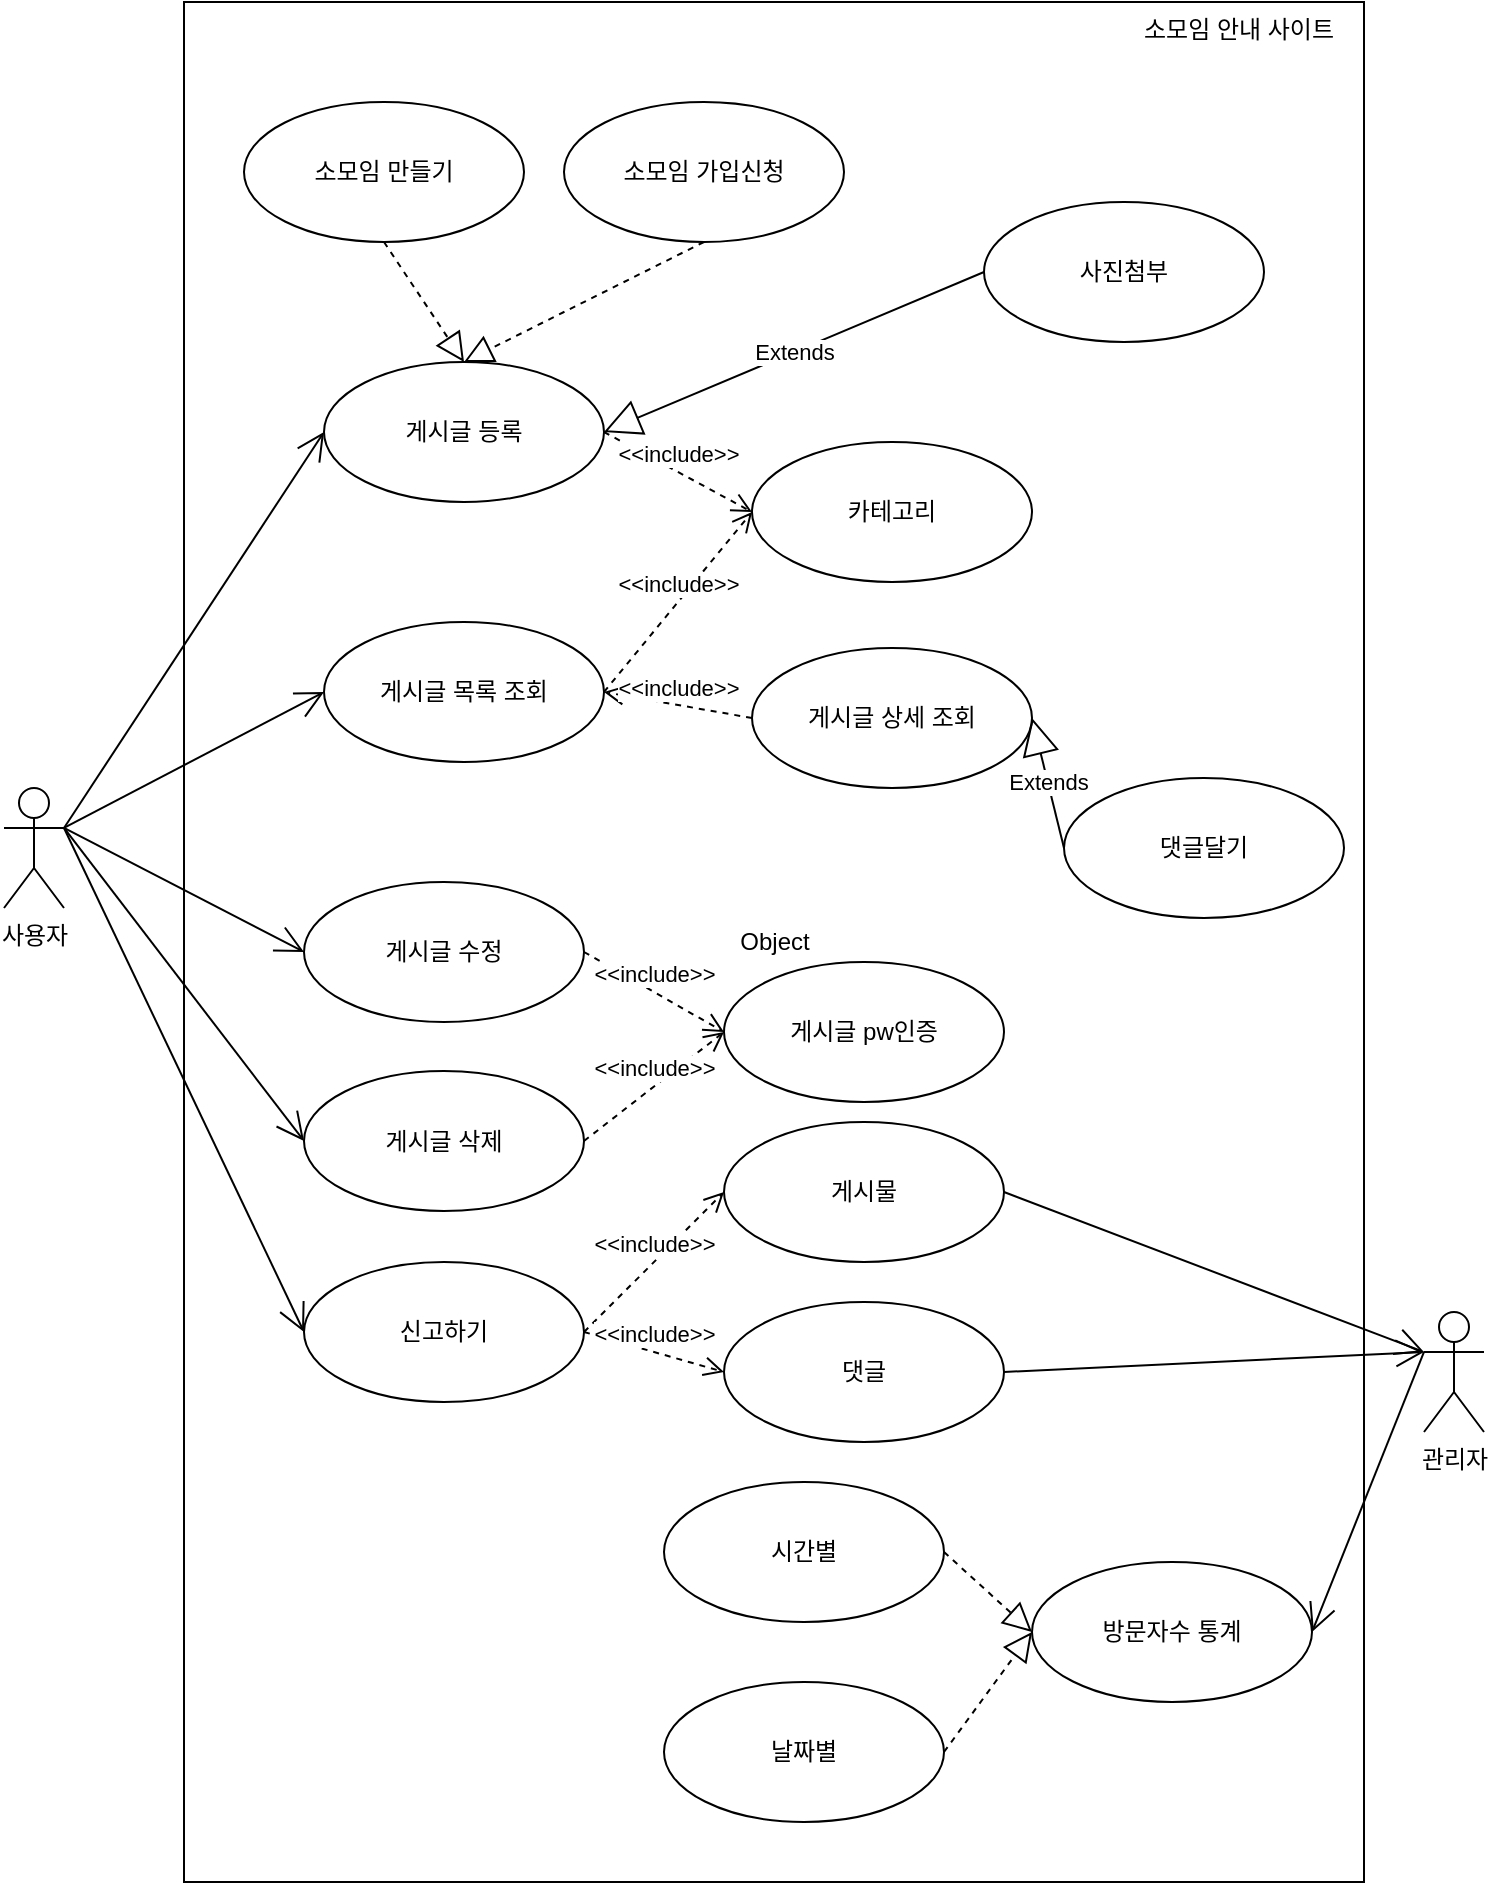 <mxfile version="20.7.4" type="github">
  <diagram id="vsr2VdzhfT-q56Gnh5Gm" name="페이지-1">
    <mxGraphModel dx="1300" dy="1979" grid="1" gridSize="10" guides="1" tooltips="1" connect="1" arrows="1" fold="1" page="1" pageScale="1" pageWidth="827" pageHeight="1169" math="0" shadow="0">
      <root>
        <mxCell id="0" />
        <mxCell id="1" parent="0" />
        <mxCell id="SGicZ9Gy4rJhCH-ibTGT-68" value="Object" style="html=1;" vertex="1" parent="1">
          <mxGeometry x="130" y="-90" width="590" height="940" as="geometry" />
        </mxCell>
        <mxCell id="SGicZ9Gy4rJhCH-ibTGT-14" value="사용자" style="shape=umlActor;verticalLabelPosition=bottom;verticalAlign=top;html=1;" vertex="1" parent="1">
          <mxGeometry x="40" y="303" width="30" height="60" as="geometry" />
        </mxCell>
        <mxCell id="SGicZ9Gy4rJhCH-ibTGT-15" value="관리자" style="shape=umlActor;verticalLabelPosition=bottom;verticalAlign=top;html=1;" vertex="1" parent="1">
          <mxGeometry x="750" y="565" width="30" height="60" as="geometry" />
        </mxCell>
        <mxCell id="SGicZ9Gy4rJhCH-ibTGT-20" value="게시글 등록" style="ellipse;whiteSpace=wrap;html=1;" vertex="1" parent="1">
          <mxGeometry x="200" y="90" width="140" height="70" as="geometry" />
        </mxCell>
        <mxCell id="SGicZ9Gy4rJhCH-ibTGT-25" value="게시글 목록 조회" style="ellipse;whiteSpace=wrap;html=1;" vertex="1" parent="1">
          <mxGeometry x="200" y="220" width="140" height="70" as="geometry" />
        </mxCell>
        <mxCell id="SGicZ9Gy4rJhCH-ibTGT-26" value="신고하기&lt;span style=&quot;color: rgba(0, 0, 0, 0); font-family: monospace; font-size: 0px; text-align: start;&quot;&gt;%3CmxGraphModel%3E%3Croot%3E%3CmxCell%20id%3D%220%22%2F%3E%3CmxCell%20id%3D%221%22%20parent%3D%220%22%2F%3E%3CmxCell%20id%3D%222%22%20value%3D%22Use%20Case%22%20style%3D%22ellipse%3BwhiteSpace%3Dwrap%3Bhtml%3D1%3B%22%20vertex%3D%221%22%20parent%3D%221%22%3E%3CmxGeometry%20x%3D%22200%22%20y%3D%22290%22%20width%3D%22140%22%20height%3D%2270%22%20as%3D%22geometry%22%2F%3E%3C%2FmxCell%3E%3C%2Froot%3E%3C%2FmxGraphModel%3E&lt;/span&gt;&lt;span style=&quot;color: rgba(0, 0, 0, 0); font-family: monospace; font-size: 0px; text-align: start;&quot;&gt;%3CmxGraphModel%3E%3Croot%3E%3CmxCell%20id%3D%220%22%2F%3E%3CmxCell%20id%3D%221%22%20parent%3D%220%22%2F%3E%3CmxCell%20id%3D%222%22%20value%3D%22Use%20Case%22%20style%3D%22ellipse%3BwhiteSpace%3Dwrap%3Bhtml%3D1%3B%22%20vertex%3D%221%22%20parent%3D%221%22%3E%3CmxGeometry%20x%3D%22200%22%20y%3D%22290%22%20width%3D%22140%22%20height%3D%2270%22%20as%3D%22geometry%22%2F%3E%3C%2FmxCell%3E%3C%2Froot%3E%3C%2FmxGraphModel%3E&lt;/span&gt;" style="ellipse;whiteSpace=wrap;html=1;" vertex="1" parent="1">
          <mxGeometry x="190" y="540" width="140" height="70" as="geometry" />
        </mxCell>
        <mxCell id="SGicZ9Gy4rJhCH-ibTGT-27" value="댓글달기" style="ellipse;whiteSpace=wrap;html=1;" vertex="1" parent="1">
          <mxGeometry x="570" y="298" width="140" height="70" as="geometry" />
        </mxCell>
        <mxCell id="SGicZ9Gy4rJhCH-ibTGT-28" value="사진첨부" style="ellipse;whiteSpace=wrap;html=1;" vertex="1" parent="1">
          <mxGeometry x="530" y="10" width="140" height="70" as="geometry" />
        </mxCell>
        <mxCell id="SGicZ9Gy4rJhCH-ibTGT-29" value="카테고리" style="ellipse;whiteSpace=wrap;html=1;" vertex="1" parent="1">
          <mxGeometry x="414" y="130" width="140" height="70" as="geometry" />
        </mxCell>
        <mxCell id="SGicZ9Gy4rJhCH-ibTGT-30" value="게시글 상세 조회" style="ellipse;whiteSpace=wrap;html=1;" vertex="1" parent="1">
          <mxGeometry x="414" y="233" width="140" height="70" as="geometry" />
        </mxCell>
        <mxCell id="SGicZ9Gy4rJhCH-ibTGT-32" value="게시글 수정" style="ellipse;whiteSpace=wrap;html=1;" vertex="1" parent="1">
          <mxGeometry x="190" y="350" width="140" height="70" as="geometry" />
        </mxCell>
        <mxCell id="SGicZ9Gy4rJhCH-ibTGT-33" value="게시글 pw인증" style="ellipse;whiteSpace=wrap;html=1;" vertex="1" parent="1">
          <mxGeometry x="400" y="390" width="140" height="70" as="geometry" />
        </mxCell>
        <mxCell id="SGicZ9Gy4rJhCH-ibTGT-34" value="게시글 삭제" style="ellipse;whiteSpace=wrap;html=1;" vertex="1" parent="1">
          <mxGeometry x="190" y="444.5" width="140" height="70" as="geometry" />
        </mxCell>
        <mxCell id="SGicZ9Gy4rJhCH-ibTGT-35" value="방문자수 통계" style="ellipse;whiteSpace=wrap;html=1;" vertex="1" parent="1">
          <mxGeometry x="554" y="690" width="140" height="70" as="geometry" />
        </mxCell>
        <mxCell id="SGicZ9Gy4rJhCH-ibTGT-36" value="날짜별" style="ellipse;whiteSpace=wrap;html=1;" vertex="1" parent="1">
          <mxGeometry x="370" y="750" width="140" height="70" as="geometry" />
        </mxCell>
        <mxCell id="SGicZ9Gy4rJhCH-ibTGT-37" value="시간별" style="ellipse;whiteSpace=wrap;html=1;" vertex="1" parent="1">
          <mxGeometry x="370" y="650" width="140" height="70" as="geometry" />
        </mxCell>
        <mxCell id="SGicZ9Gy4rJhCH-ibTGT-38" value="소모임 만들기" style="ellipse;whiteSpace=wrap;html=1;" vertex="1" parent="1">
          <mxGeometry x="160" y="-40" width="140" height="70" as="geometry" />
        </mxCell>
        <mxCell id="SGicZ9Gy4rJhCH-ibTGT-39" value="소모임 가입신청" style="ellipse;whiteSpace=wrap;html=1;" vertex="1" parent="1">
          <mxGeometry x="320" y="-40" width="140" height="70" as="geometry" />
        </mxCell>
        <mxCell id="SGicZ9Gy4rJhCH-ibTGT-41" value="&amp;lt;&amp;lt;include&amp;gt;&amp;gt;" style="html=1;verticalAlign=bottom;endArrow=open;dashed=1;endSize=8;rounded=0;exitX=1;exitY=0.5;exitDx=0;exitDy=0;entryX=0;entryY=0.5;entryDx=0;entryDy=0;" edge="1" parent="1" source="SGicZ9Gy4rJhCH-ibTGT-25" target="SGicZ9Gy4rJhCH-ibTGT-29">
          <mxGeometry relative="1" as="geometry">
            <mxPoint x="140" y="160" as="sourcePoint" />
            <mxPoint x="60" y="160" as="targetPoint" />
          </mxGeometry>
        </mxCell>
        <mxCell id="SGicZ9Gy4rJhCH-ibTGT-42" value="&amp;lt;&amp;lt;include&amp;gt;&amp;gt;" style="html=1;verticalAlign=bottom;endArrow=open;dashed=1;endSize=8;rounded=0;exitX=1;exitY=0.5;exitDx=0;exitDy=0;entryX=0;entryY=0.5;entryDx=0;entryDy=0;" edge="1" parent="1" source="SGicZ9Gy4rJhCH-ibTGT-20" target="SGicZ9Gy4rJhCH-ibTGT-29">
          <mxGeometry relative="1" as="geometry">
            <mxPoint x="150" y="170" as="sourcePoint" />
            <mxPoint x="70" y="170" as="targetPoint" />
          </mxGeometry>
        </mxCell>
        <mxCell id="SGicZ9Gy4rJhCH-ibTGT-44" value="" style="endArrow=open;endFill=1;endSize=12;html=1;rounded=0;exitX=1;exitY=0.333;exitDx=0;exitDy=0;exitPerimeter=0;entryX=0;entryY=0.5;entryDx=0;entryDy=0;" edge="1" parent="1" source="SGicZ9Gy4rJhCH-ibTGT-14" target="SGicZ9Gy4rJhCH-ibTGT-25">
          <mxGeometry width="160" relative="1" as="geometry">
            <mxPoint x="70" y="430" as="sourcePoint" />
            <mxPoint x="230" y="430" as="targetPoint" />
          </mxGeometry>
        </mxCell>
        <mxCell id="SGicZ9Gy4rJhCH-ibTGT-45" value="" style="endArrow=open;endFill=1;endSize=12;html=1;rounded=0;exitX=1;exitY=0.333;exitDx=0;exitDy=0;exitPerimeter=0;entryX=0;entryY=0.5;entryDx=0;entryDy=0;" edge="1" parent="1" source="SGicZ9Gy4rJhCH-ibTGT-14" target="SGicZ9Gy4rJhCH-ibTGT-32">
          <mxGeometry width="160" relative="1" as="geometry">
            <mxPoint x="80" y="333" as="sourcePoint" />
            <mxPoint x="210.0" y="265" as="targetPoint" />
          </mxGeometry>
        </mxCell>
        <mxCell id="SGicZ9Gy4rJhCH-ibTGT-46" value="" style="endArrow=open;endFill=1;endSize=12;html=1;rounded=0;exitX=1;exitY=0.333;exitDx=0;exitDy=0;exitPerimeter=0;entryX=0;entryY=0.5;entryDx=0;entryDy=0;" edge="1" parent="1" source="SGicZ9Gy4rJhCH-ibTGT-14" target="SGicZ9Gy4rJhCH-ibTGT-34">
          <mxGeometry width="160" relative="1" as="geometry">
            <mxPoint x="90" y="343" as="sourcePoint" />
            <mxPoint x="220.0" y="275" as="targetPoint" />
          </mxGeometry>
        </mxCell>
        <mxCell id="SGicZ9Gy4rJhCH-ibTGT-47" value="" style="endArrow=open;endFill=1;endSize=12;html=1;rounded=0;entryX=0;entryY=0.5;entryDx=0;entryDy=0;exitX=1;exitY=0.333;exitDx=0;exitDy=0;exitPerimeter=0;" edge="1" parent="1" source="SGicZ9Gy4rJhCH-ibTGT-14" target="SGicZ9Gy4rJhCH-ibTGT-20">
          <mxGeometry width="160" relative="1" as="geometry">
            <mxPoint x="70" y="320" as="sourcePoint" />
            <mxPoint x="230.0" y="285" as="targetPoint" />
          </mxGeometry>
        </mxCell>
        <mxCell id="SGicZ9Gy4rJhCH-ibTGT-48" value="" style="endArrow=open;endFill=1;endSize=12;html=1;rounded=0;exitX=0;exitY=0.333;exitDx=0;exitDy=0;exitPerimeter=0;entryX=1;entryY=0.5;entryDx=0;entryDy=0;" edge="1" parent="1" source="SGicZ9Gy4rJhCH-ibTGT-15" target="SGicZ9Gy4rJhCH-ibTGT-35">
          <mxGeometry width="160" relative="1" as="geometry">
            <mxPoint x="110" y="363" as="sourcePoint" />
            <mxPoint x="240.0" y="295" as="targetPoint" />
          </mxGeometry>
        </mxCell>
        <mxCell id="SGicZ9Gy4rJhCH-ibTGT-49" value="" style="endArrow=block;dashed=1;endFill=0;endSize=12;html=1;rounded=0;exitX=1;exitY=0.5;exitDx=0;exitDy=0;entryX=0;entryY=0.5;entryDx=0;entryDy=0;" edge="1" parent="1" source="SGicZ9Gy4rJhCH-ibTGT-37" target="SGicZ9Gy4rJhCH-ibTGT-35">
          <mxGeometry width="160" relative="1" as="geometry">
            <mxPoint x="220" y="420" as="sourcePoint" />
            <mxPoint x="380" y="420" as="targetPoint" />
            <Array as="points" />
          </mxGeometry>
        </mxCell>
        <mxCell id="SGicZ9Gy4rJhCH-ibTGT-50" value="" style="endArrow=block;dashed=1;endFill=0;endSize=12;html=1;rounded=0;exitX=1;exitY=0.5;exitDx=0;exitDy=0;entryX=0;entryY=0.5;entryDx=0;entryDy=0;" edge="1" parent="1" source="SGicZ9Gy4rJhCH-ibTGT-36" target="SGicZ9Gy4rJhCH-ibTGT-35">
          <mxGeometry width="160" relative="1" as="geometry">
            <mxPoint x="220" y="420" as="sourcePoint" />
            <mxPoint x="380" y="420" as="targetPoint" />
          </mxGeometry>
        </mxCell>
        <mxCell id="SGicZ9Gy4rJhCH-ibTGT-54" value="Extends" style="endArrow=block;endSize=16;endFill=0;html=1;rounded=0;exitX=0;exitY=0.5;exitDx=0;exitDy=0;entryX=1;entryY=0.5;entryDx=0;entryDy=0;" edge="1" parent="1" source="SGicZ9Gy4rJhCH-ibTGT-28" target="SGicZ9Gy4rJhCH-ibTGT-20">
          <mxGeometry width="160" relative="1" as="geometry">
            <mxPoint x="280" y="280" as="sourcePoint" />
            <mxPoint x="440" y="280" as="targetPoint" />
          </mxGeometry>
        </mxCell>
        <mxCell id="SGicZ9Gy4rJhCH-ibTGT-55" value="&amp;lt;&amp;lt;include&amp;gt;&amp;gt;" style="html=1;verticalAlign=bottom;endArrow=open;dashed=1;endSize=8;rounded=0;exitX=1;exitY=0.5;exitDx=0;exitDy=0;entryX=0;entryY=0.5;entryDx=0;entryDy=0;" edge="1" parent="1" source="SGicZ9Gy4rJhCH-ibTGT-32" target="SGicZ9Gy4rJhCH-ibTGT-33">
          <mxGeometry relative="1" as="geometry">
            <mxPoint x="140" y="160" as="sourcePoint" />
            <mxPoint x="60" y="160" as="targetPoint" />
          </mxGeometry>
        </mxCell>
        <mxCell id="SGicZ9Gy4rJhCH-ibTGT-56" value="&amp;lt;&amp;lt;include&amp;gt;&amp;gt;" style="html=1;verticalAlign=bottom;endArrow=open;dashed=1;endSize=8;rounded=0;exitX=0;exitY=0.5;exitDx=0;exitDy=0;entryX=1;entryY=0.5;entryDx=0;entryDy=0;" edge="1" parent="1" source="SGicZ9Gy4rJhCH-ibTGT-30" target="SGicZ9Gy4rJhCH-ibTGT-25">
          <mxGeometry relative="1" as="geometry">
            <mxPoint x="150" y="170" as="sourcePoint" />
            <mxPoint x="70" y="170" as="targetPoint" />
          </mxGeometry>
        </mxCell>
        <mxCell id="SGicZ9Gy4rJhCH-ibTGT-57" value="" style="endArrow=block;dashed=1;endFill=0;endSize=12;html=1;rounded=0;exitX=0.5;exitY=1;exitDx=0;exitDy=0;entryX=0.5;entryY=0;entryDx=0;entryDy=0;" edge="1" parent="1" source="SGicZ9Gy4rJhCH-ibTGT-38" target="SGicZ9Gy4rJhCH-ibTGT-20">
          <mxGeometry width="160" relative="1" as="geometry">
            <mxPoint x="70.0" y="80" as="sourcePoint" />
            <mxPoint x="20" y="110" as="targetPoint" />
          </mxGeometry>
        </mxCell>
        <mxCell id="SGicZ9Gy4rJhCH-ibTGT-58" value="" style="endArrow=block;dashed=1;endFill=0;endSize=12;html=1;rounded=0;exitX=0.5;exitY=1;exitDx=0;exitDy=0;entryX=0.5;entryY=0;entryDx=0;entryDy=0;" edge="1" parent="1" source="SGicZ9Gy4rJhCH-ibTGT-39" target="SGicZ9Gy4rJhCH-ibTGT-20">
          <mxGeometry width="160" relative="1" as="geometry">
            <mxPoint x="130.0" y="80" as="sourcePoint" />
            <mxPoint x="80" y="110" as="targetPoint" />
          </mxGeometry>
        </mxCell>
        <mxCell id="SGicZ9Gy4rJhCH-ibTGT-59" value="Extends" style="endArrow=block;endSize=16;endFill=0;html=1;rounded=0;exitX=0;exitY=0.5;exitDx=0;exitDy=0;entryX=1;entryY=0.5;entryDx=0;entryDy=0;" edge="1" parent="1" source="SGicZ9Gy4rJhCH-ibTGT-27" target="SGicZ9Gy4rJhCH-ibTGT-30">
          <mxGeometry width="160" relative="1" as="geometry">
            <mxPoint x="190" y="350" as="sourcePoint" />
            <mxPoint x="350" y="350" as="targetPoint" />
          </mxGeometry>
        </mxCell>
        <mxCell id="SGicZ9Gy4rJhCH-ibTGT-60" value="&amp;lt;&amp;lt;include&amp;gt;&amp;gt;" style="html=1;verticalAlign=bottom;endArrow=open;dashed=1;endSize=8;rounded=0;exitX=1;exitY=0.5;exitDx=0;exitDy=0;entryX=0;entryY=0.5;entryDx=0;entryDy=0;" edge="1" parent="1" source="SGicZ9Gy4rJhCH-ibTGT-34" target="SGicZ9Gy4rJhCH-ibTGT-33">
          <mxGeometry relative="1" as="geometry">
            <mxPoint x="340" y="395" as="sourcePoint" />
            <mxPoint x="410.0" y="435" as="targetPoint" />
          </mxGeometry>
        </mxCell>
        <mxCell id="SGicZ9Gy4rJhCH-ibTGT-61" value="" style="endArrow=open;endFill=1;endSize=12;html=1;rounded=0;exitX=1;exitY=0.333;exitDx=0;exitDy=0;exitPerimeter=0;entryX=0;entryY=0.5;entryDx=0;entryDy=0;" edge="1" parent="1" source="SGicZ9Gy4rJhCH-ibTGT-14" target="SGicZ9Gy4rJhCH-ibTGT-26">
          <mxGeometry width="160" relative="1" as="geometry">
            <mxPoint x="190" y="450" as="sourcePoint" />
            <mxPoint x="350" y="450" as="targetPoint" />
          </mxGeometry>
        </mxCell>
        <mxCell id="SGicZ9Gy4rJhCH-ibTGT-62" value="댓글" style="ellipse;whiteSpace=wrap;html=1;" vertex="1" parent="1">
          <mxGeometry x="400" y="560" width="140" height="70" as="geometry" />
        </mxCell>
        <mxCell id="SGicZ9Gy4rJhCH-ibTGT-63" value="게시물" style="ellipse;whiteSpace=wrap;html=1;" vertex="1" parent="1">
          <mxGeometry x="400" y="470" width="140" height="70" as="geometry" />
        </mxCell>
        <mxCell id="SGicZ9Gy4rJhCH-ibTGT-66" value="" style="endArrow=open;endFill=1;endSize=12;html=1;rounded=0;entryX=0;entryY=0.333;entryDx=0;entryDy=0;entryPerimeter=0;exitX=1;exitY=0.5;exitDx=0;exitDy=0;" edge="1" parent="1" source="SGicZ9Gy4rJhCH-ibTGT-63" target="SGicZ9Gy4rJhCH-ibTGT-15">
          <mxGeometry width="160" relative="1" as="geometry">
            <mxPoint x="280" y="580" as="sourcePoint" />
            <mxPoint x="440" y="580" as="targetPoint" />
          </mxGeometry>
        </mxCell>
        <mxCell id="SGicZ9Gy4rJhCH-ibTGT-67" value="" style="endArrow=open;endFill=1;endSize=12;html=1;rounded=0;entryX=0;entryY=0.333;entryDx=0;entryDy=0;entryPerimeter=0;exitX=1;exitY=0.5;exitDx=0;exitDy=0;" edge="1" parent="1" source="SGicZ9Gy4rJhCH-ibTGT-62" target="SGicZ9Gy4rJhCH-ibTGT-15">
          <mxGeometry width="160" relative="1" as="geometry">
            <mxPoint x="550" y="515" as="sourcePoint" />
            <mxPoint x="760" y="595" as="targetPoint" />
          </mxGeometry>
        </mxCell>
        <mxCell id="SGicZ9Gy4rJhCH-ibTGT-71" value="소모임 안내 사이트" style="text;strokeColor=none;fillColor=none;align=left;verticalAlign=top;spacingLeft=4;spacingRight=4;overflow=hidden;rotatable=0;points=[[0,0.5],[1,0.5]];portConstraint=eastwest;" vertex="1" parent="1">
          <mxGeometry x="604" y="-90" width="116" height="26" as="geometry" />
        </mxCell>
        <mxCell id="SGicZ9Gy4rJhCH-ibTGT-72" value="&amp;lt;&amp;lt;include&amp;gt;&amp;gt;" style="html=1;verticalAlign=bottom;endArrow=open;dashed=1;endSize=8;rounded=0;exitX=1;exitY=0.5;exitDx=0;exitDy=0;entryX=0;entryY=0.5;entryDx=0;entryDy=0;" edge="1" parent="1" source="SGicZ9Gy4rJhCH-ibTGT-26" target="SGicZ9Gy4rJhCH-ibTGT-63">
          <mxGeometry relative="1" as="geometry">
            <mxPoint x="340" y="489.5" as="sourcePoint" />
            <mxPoint x="410" y="435" as="targetPoint" />
          </mxGeometry>
        </mxCell>
        <mxCell id="SGicZ9Gy4rJhCH-ibTGT-73" value="&amp;lt;&amp;lt;include&amp;gt;&amp;gt;" style="html=1;verticalAlign=bottom;endArrow=open;dashed=1;endSize=8;rounded=0;exitX=1;exitY=0.5;exitDx=0;exitDy=0;entryX=0;entryY=0.5;entryDx=0;entryDy=0;" edge="1" parent="1" source="SGicZ9Gy4rJhCH-ibTGT-26" target="SGicZ9Gy4rJhCH-ibTGT-62">
          <mxGeometry relative="1" as="geometry">
            <mxPoint x="350" y="499.5" as="sourcePoint" />
            <mxPoint x="420" y="445" as="targetPoint" />
          </mxGeometry>
        </mxCell>
      </root>
    </mxGraphModel>
  </diagram>
</mxfile>
